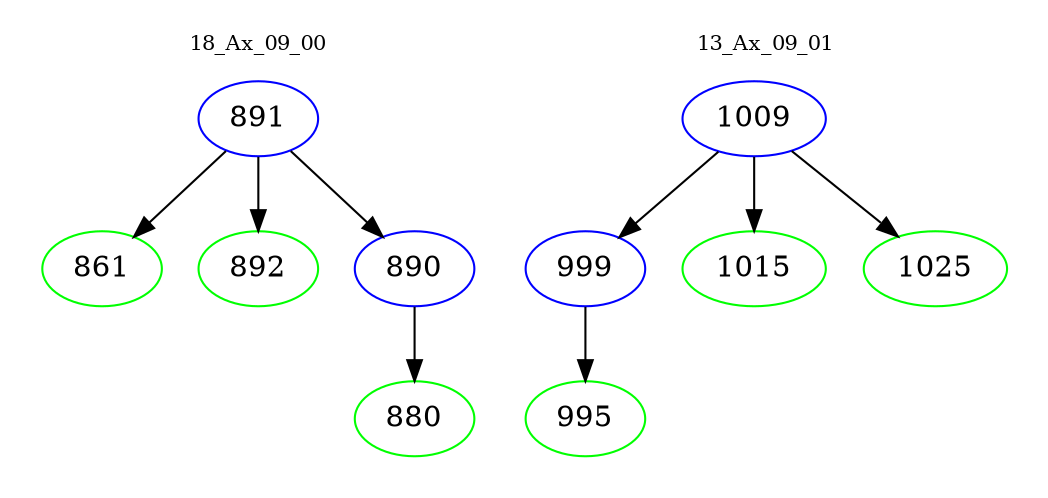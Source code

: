 digraph{
subgraph cluster_0 {
color = white
label = "18_Ax_09_00";
fontsize=10;
T0_891 [label="891", color="blue"]
T0_891 -> T0_861 [color="black"]
T0_861 [label="861", color="green"]
T0_891 -> T0_892 [color="black"]
T0_892 [label="892", color="green"]
T0_891 -> T0_890 [color="black"]
T0_890 [label="890", color="blue"]
T0_890 -> T0_880 [color="black"]
T0_880 [label="880", color="green"]
}
subgraph cluster_1 {
color = white
label = "13_Ax_09_01";
fontsize=10;
T1_1009 [label="1009", color="blue"]
T1_1009 -> T1_999 [color="black"]
T1_999 [label="999", color="blue"]
T1_999 -> T1_995 [color="black"]
T1_995 [label="995", color="green"]
T1_1009 -> T1_1015 [color="black"]
T1_1015 [label="1015", color="green"]
T1_1009 -> T1_1025 [color="black"]
T1_1025 [label="1025", color="green"]
}
}
